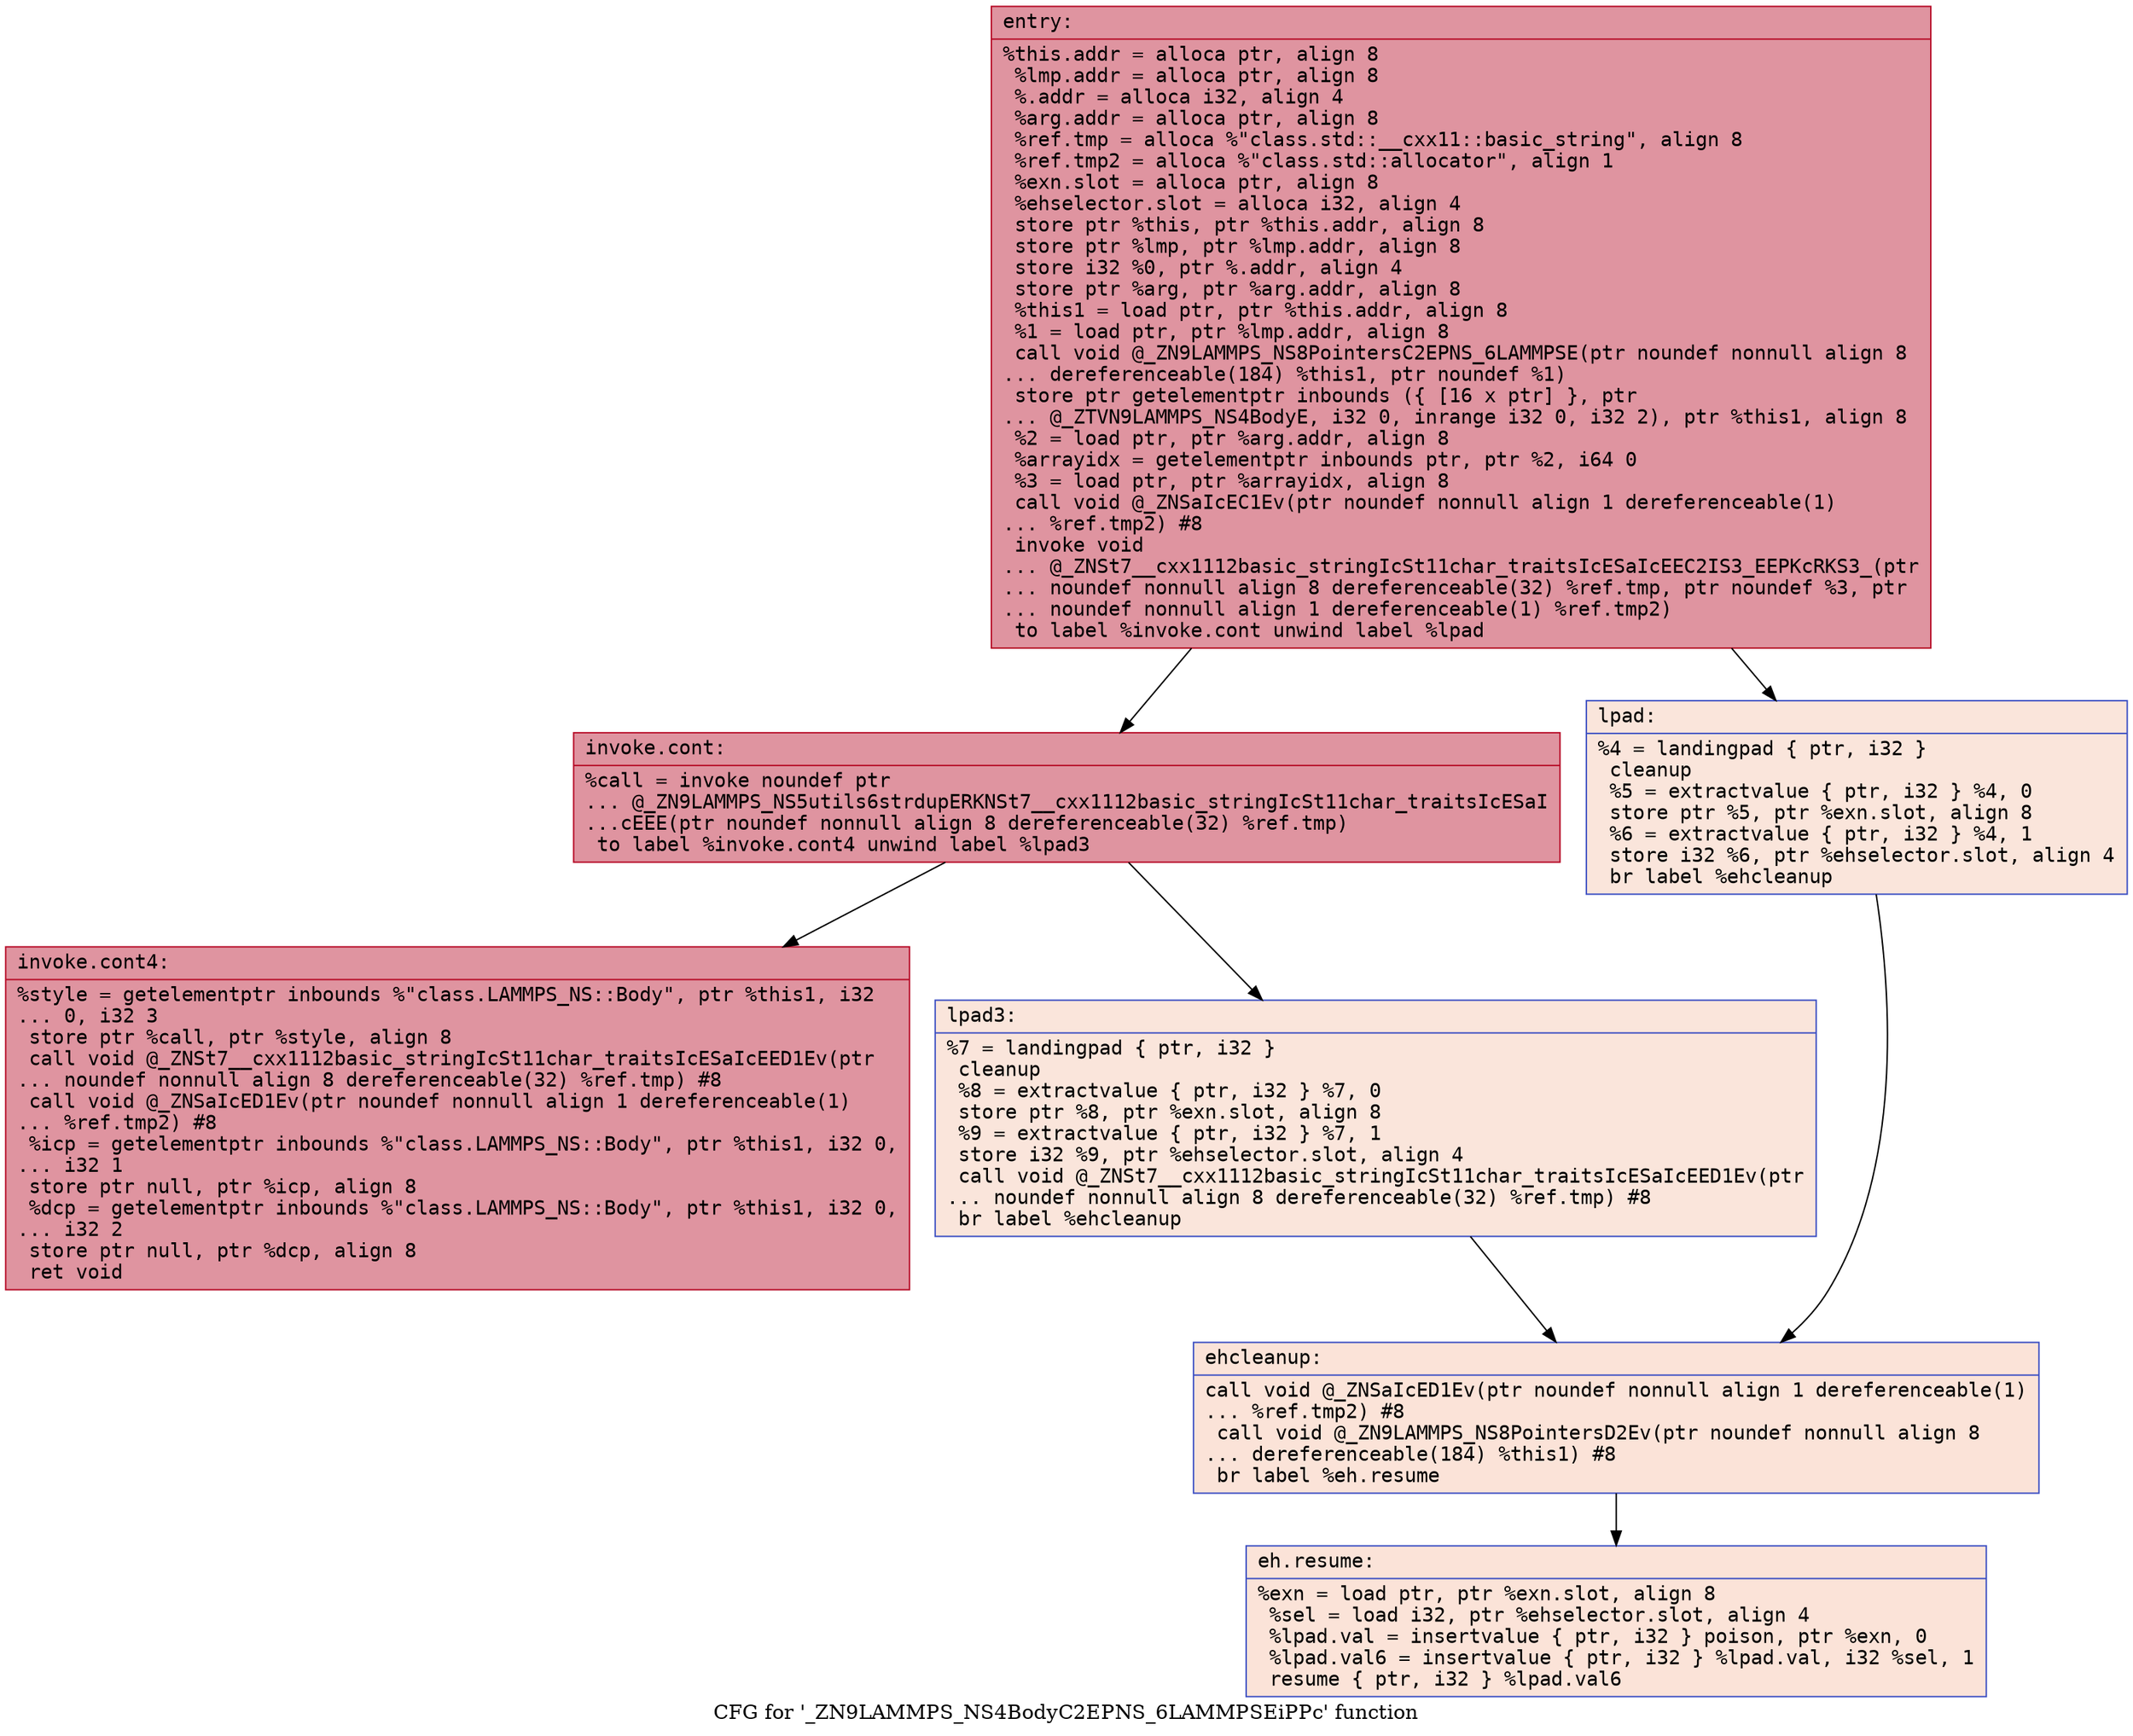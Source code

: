 digraph "CFG for '_ZN9LAMMPS_NS4BodyC2EPNS_6LAMMPSEiPPc' function" {
	label="CFG for '_ZN9LAMMPS_NS4BodyC2EPNS_6LAMMPSEiPPc' function";

	Node0x5578b52818e0 [shape=record,color="#b70d28ff", style=filled, fillcolor="#b70d2870" fontname="Courier",label="{entry:\l|  %this.addr = alloca ptr, align 8\l  %lmp.addr = alloca ptr, align 8\l  %.addr = alloca i32, align 4\l  %arg.addr = alloca ptr, align 8\l  %ref.tmp = alloca %\"class.std::__cxx11::basic_string\", align 8\l  %ref.tmp2 = alloca %\"class.std::allocator\", align 1\l  %exn.slot = alloca ptr, align 8\l  %ehselector.slot = alloca i32, align 4\l  store ptr %this, ptr %this.addr, align 8\l  store ptr %lmp, ptr %lmp.addr, align 8\l  store i32 %0, ptr %.addr, align 4\l  store ptr %arg, ptr %arg.addr, align 8\l  %this1 = load ptr, ptr %this.addr, align 8\l  %1 = load ptr, ptr %lmp.addr, align 8\l  call void @_ZN9LAMMPS_NS8PointersC2EPNS_6LAMMPSE(ptr noundef nonnull align 8\l... dereferenceable(184) %this1, ptr noundef %1)\l  store ptr getelementptr inbounds (\{ [16 x ptr] \}, ptr\l... @_ZTVN9LAMMPS_NS4BodyE, i32 0, inrange i32 0, i32 2), ptr %this1, align 8\l  %2 = load ptr, ptr %arg.addr, align 8\l  %arrayidx = getelementptr inbounds ptr, ptr %2, i64 0\l  %3 = load ptr, ptr %arrayidx, align 8\l  call void @_ZNSaIcEC1Ev(ptr noundef nonnull align 1 dereferenceable(1)\l... %ref.tmp2) #8\l  invoke void\l... @_ZNSt7__cxx1112basic_stringIcSt11char_traitsIcESaIcEEC2IS3_EEPKcRKS3_(ptr\l... noundef nonnull align 8 dereferenceable(32) %ref.tmp, ptr noundef %3, ptr\l... noundef nonnull align 1 dereferenceable(1) %ref.tmp2)\l          to label %invoke.cont unwind label %lpad\l}"];
	Node0x5578b52818e0 -> Node0x5578b5282c60[tooltip="entry -> invoke.cont\nProbability 100.00%" ];
	Node0x5578b52818e0 -> Node0x5578b5282d40[tooltip="entry -> lpad\nProbability 0.00%" ];
	Node0x5578b5282c60 [shape=record,color="#b70d28ff", style=filled, fillcolor="#b70d2870" fontname="Courier",label="{invoke.cont:\l|  %call = invoke noundef ptr\l... @_ZN9LAMMPS_NS5utils6strdupERKNSt7__cxx1112basic_stringIcSt11char_traitsIcESaI\l...cEEE(ptr noundef nonnull align 8 dereferenceable(32) %ref.tmp)\l          to label %invoke.cont4 unwind label %lpad3\l}"];
	Node0x5578b5282c60 -> Node0x5578b5282bb0[tooltip="invoke.cont -> invoke.cont4\nProbability 100.00%" ];
	Node0x5578b5282c60 -> Node0x5578b5283040[tooltip="invoke.cont -> lpad3\nProbability 0.00%" ];
	Node0x5578b5282bb0 [shape=record,color="#b70d28ff", style=filled, fillcolor="#b70d2870" fontname="Courier",label="{invoke.cont4:\l|  %style = getelementptr inbounds %\"class.LAMMPS_NS::Body\", ptr %this1, i32\l... 0, i32 3\l  store ptr %call, ptr %style, align 8\l  call void @_ZNSt7__cxx1112basic_stringIcSt11char_traitsIcESaIcEED1Ev(ptr\l... noundef nonnull align 8 dereferenceable(32) %ref.tmp) #8\l  call void @_ZNSaIcED1Ev(ptr noundef nonnull align 1 dereferenceable(1)\l... %ref.tmp2) #8\l  %icp = getelementptr inbounds %\"class.LAMMPS_NS::Body\", ptr %this1, i32 0,\l... i32 1\l  store ptr null, ptr %icp, align 8\l  %dcp = getelementptr inbounds %\"class.LAMMPS_NS::Body\", ptr %this1, i32 0,\l... i32 2\l  store ptr null, ptr %dcp, align 8\l  ret void\l}"];
	Node0x5578b5282d40 [shape=record,color="#3d50c3ff", style=filled, fillcolor="#f4c5ad70" fontname="Courier",label="{lpad:\l|  %4 = landingpad \{ ptr, i32 \}\l          cleanup\l  %5 = extractvalue \{ ptr, i32 \} %4, 0\l  store ptr %5, ptr %exn.slot, align 8\l  %6 = extractvalue \{ ptr, i32 \} %4, 1\l  store i32 %6, ptr %ehselector.slot, align 4\l  br label %ehcleanup\l}"];
	Node0x5578b5282d40 -> Node0x5578b5283da0[tooltip="lpad -> ehcleanup\nProbability 100.00%" ];
	Node0x5578b5283040 [shape=record,color="#3d50c3ff", style=filled, fillcolor="#f4c5ad70" fontname="Courier",label="{lpad3:\l|  %7 = landingpad \{ ptr, i32 \}\l          cleanup\l  %8 = extractvalue \{ ptr, i32 \} %7, 0\l  store ptr %8, ptr %exn.slot, align 8\l  %9 = extractvalue \{ ptr, i32 \} %7, 1\l  store i32 %9, ptr %ehselector.slot, align 4\l  call void @_ZNSt7__cxx1112basic_stringIcSt11char_traitsIcESaIcEED1Ev(ptr\l... noundef nonnull align 8 dereferenceable(32) %ref.tmp) #8\l  br label %ehcleanup\l}"];
	Node0x5578b5283040 -> Node0x5578b5283da0[tooltip="lpad3 -> ehcleanup\nProbability 100.00%" ];
	Node0x5578b5283da0 [shape=record,color="#3d50c3ff", style=filled, fillcolor="#f6bfa670" fontname="Courier",label="{ehcleanup:\l|  call void @_ZNSaIcED1Ev(ptr noundef nonnull align 1 dereferenceable(1)\l... %ref.tmp2) #8\l  call void @_ZN9LAMMPS_NS8PointersD2Ev(ptr noundef nonnull align 8\l... dereferenceable(184) %this1) #8\l  br label %eh.resume\l}"];
	Node0x5578b5283da0 -> Node0x5578b5284560[tooltip="ehcleanup -> eh.resume\nProbability 100.00%" ];
	Node0x5578b5284560 [shape=record,color="#3d50c3ff", style=filled, fillcolor="#f6bfa670" fontname="Courier",label="{eh.resume:\l|  %exn = load ptr, ptr %exn.slot, align 8\l  %sel = load i32, ptr %ehselector.slot, align 4\l  %lpad.val = insertvalue \{ ptr, i32 \} poison, ptr %exn, 0\l  %lpad.val6 = insertvalue \{ ptr, i32 \} %lpad.val, i32 %sel, 1\l  resume \{ ptr, i32 \} %lpad.val6\l}"];
}
